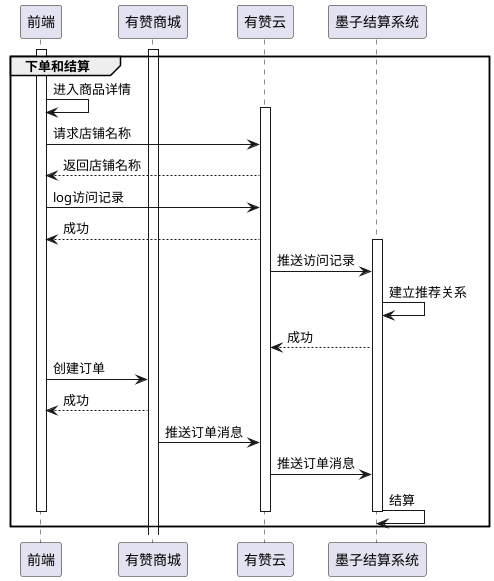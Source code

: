 @startuml
participant 前端 as front
participant 有赞商城 as yz
participant 有赞云 as back
participant 墨子结算系统 as mozi

group 下单和结算
activate front
activate yz

front -> front : 进入商品详情
activate back
front -> back : 请求店铺名称
back --> front: 返回店铺名称

front -> back : log访问记录
back --> front: 成功

activate mozi

back -> mozi : 推送访问记录
mozi -> mozi : 建立推荐关系
mozi --> back: 成功

front -> yz : 创建订单
yz --> front: 成功
yz -> back : 推送订单消息
back -> mozi : 推送订单消息
mozi -> mozi : 结算

deactivate front
deactivate back
deactivate mozi
end

@enduml